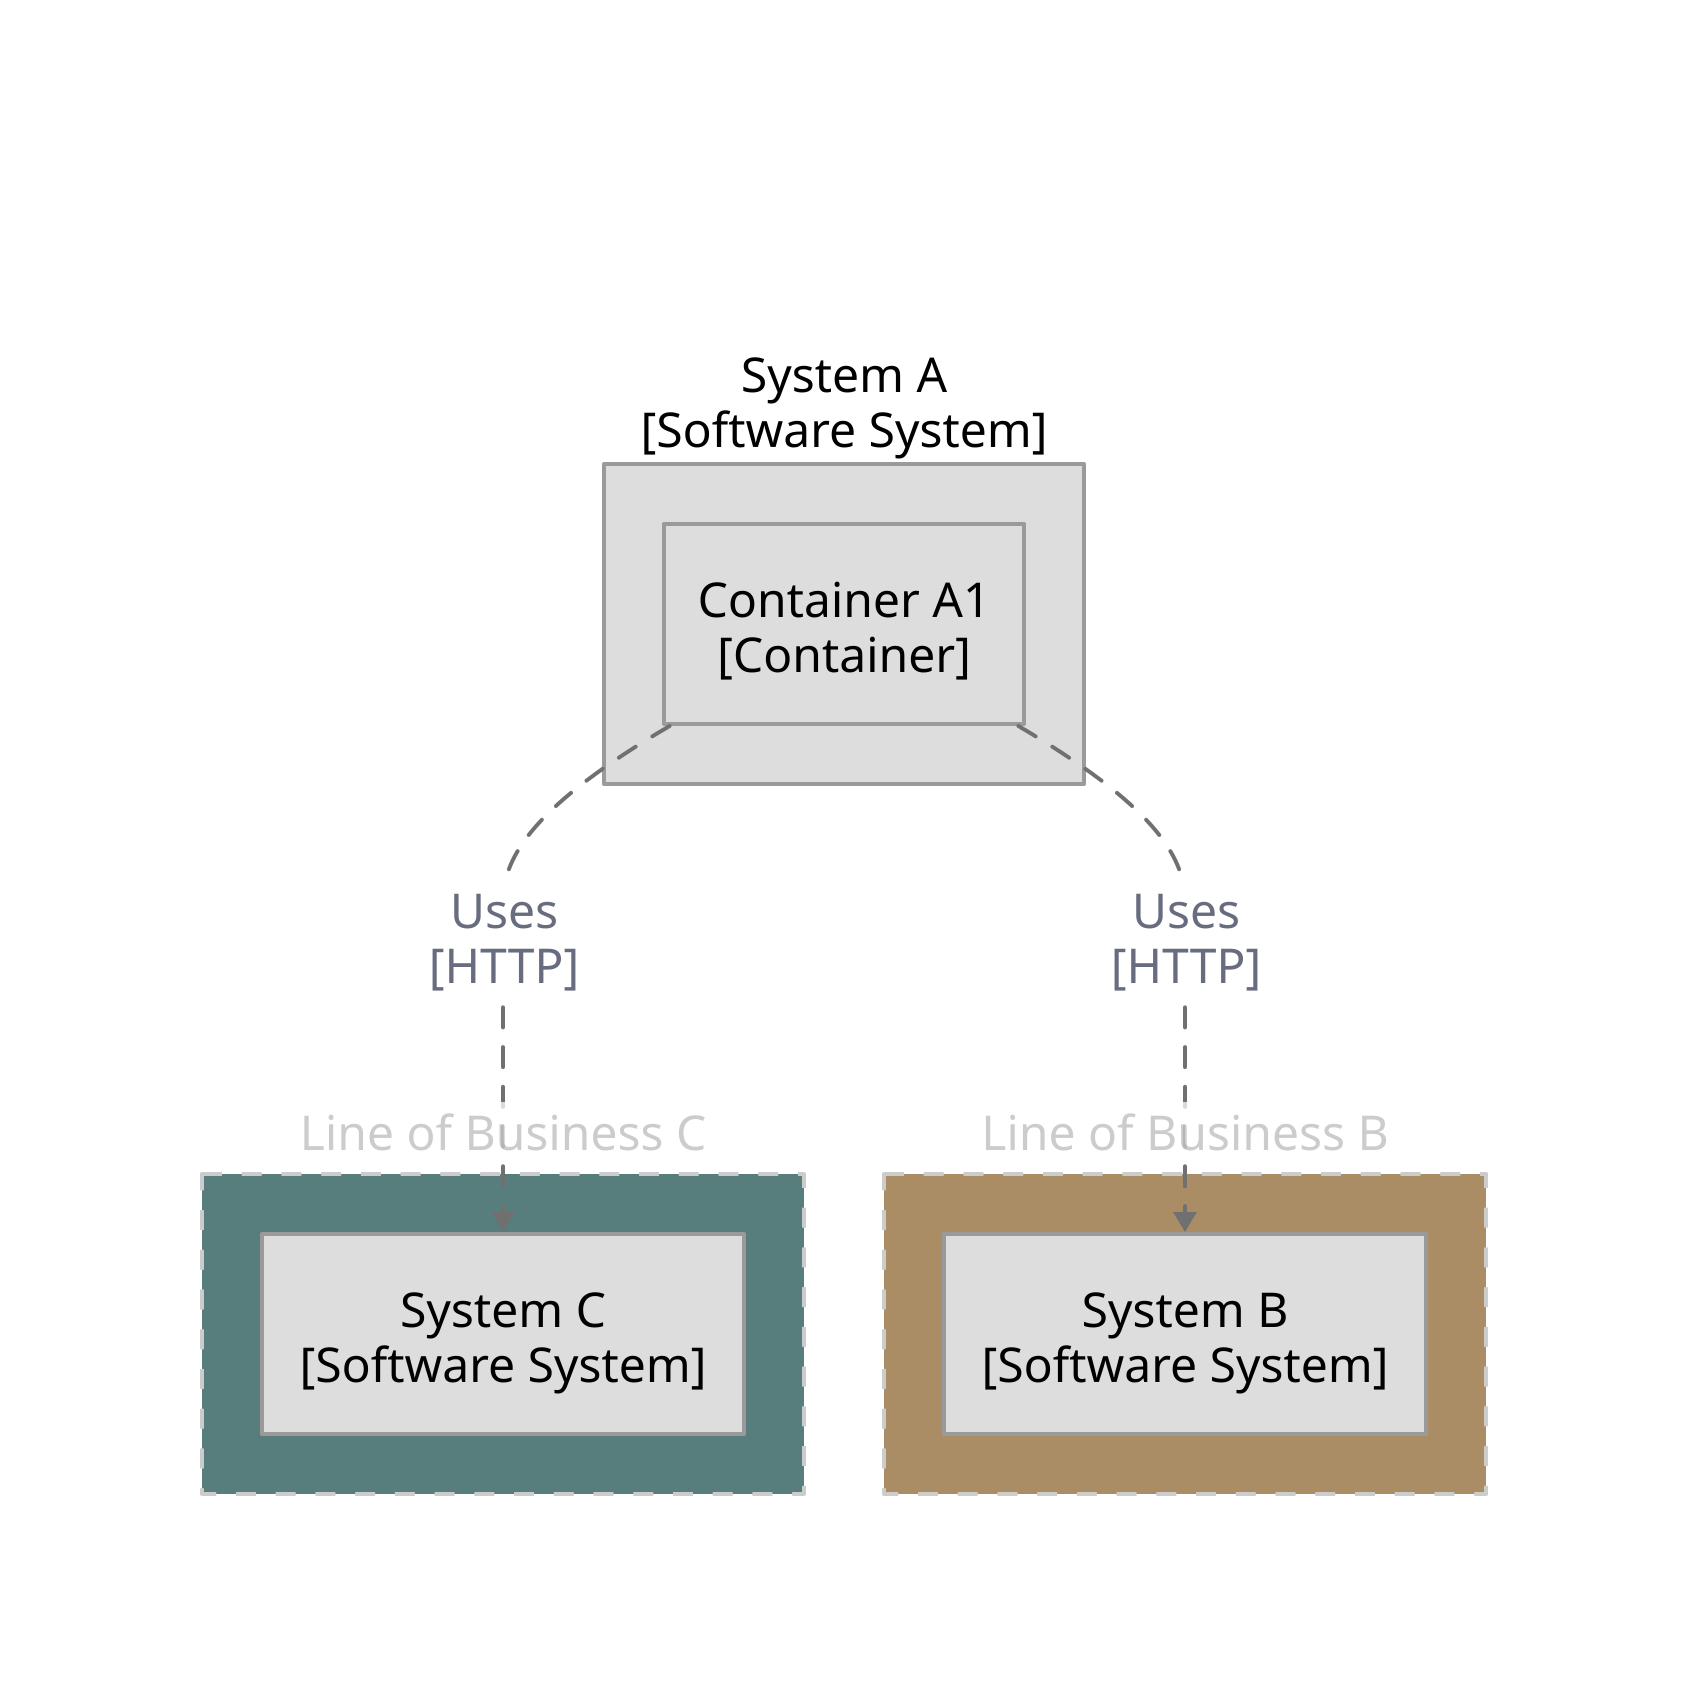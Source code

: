 title: |`md
  # System A - Containers
`| {
  near: top-center
}
"group_Line of Business C": {
  label: "Line of Business C"
  shape: rectangle
  style: {
    fill: "#577e7d"
    font-color: "#cccccc"
    font-size: 24
    opacity: 1.0
    stroke: "#cccccc"
    stroke-dash: 5
    stroke-width: 2
  }
}
"group_Line of Business B": {
  label: "Line of Business B"
  shape: rectangle
  style: {
    fill: "#aa8c65"
    font-color: "#cccccc"
    font-size: 24
    opacity: 1.0
    stroke: "#cccccc"
    stroke-dash: 5
    stroke-width: 2
  }
}
"group_Line of Business C".container_1: {
  label: "System C\n[Software System]"
  shape: rectangle
  style: {
    fill: "#dddddd"
    font-color: "#000000"
    font-size: 24
    multiple: false
    opacity: 1.0
    stroke: "#9a9a9a"
  }
}
"group_Line of Business B".container_2: {
  label: "System B\n[Software System]"
  shape: rectangle
  style: {
    fill: "#dddddd"
    font-color: "#000000"
    font-size: 24
    multiple: false
    opacity: 1.0
    stroke: "#9a9a9a"
  }
}

container_3: {
  label: "System A\n[Software System]"
  shape: rectangle
  style: {
    fill: "#dddddd"
    font-color: "#000000"
    font-size: 24
    multiple: false
    opacity: 1.0
    stroke: "#9a9a9a"
  }
}
container_3.container_4: {
  label: "Container A1\n[Container]"
  shape: rectangle
  style: {
    fill: "#dddddd"
    font-color: "#000000"
    font-size: 24
    multiple: false
    opacity: 1.0
    stroke: "#9a9a9a"
  }
}
container_3.container_4 -> "group_Line of Business B".container_2: {
  label: "Uses\n[HTTP]"
  style: {
    font-size: 24
    opacity: 1.0
    stroke: "#707070"
    stroke-dash: 5
    stroke-width: 2
  }
}
container_3.container_4 -> "group_Line of Business C".container_1: {
  label: "Uses\n[HTTP]"
  style: {
    font-size: 24
    opacity: 1.0
    stroke: "#707070"
    stroke-dash: 5
    stroke-width: 2
  }
}